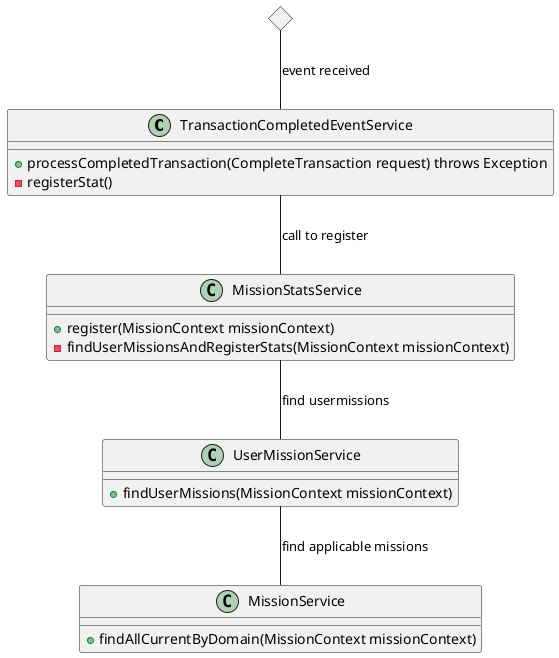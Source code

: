 .promo-engine-class
[plantuml]
----

@startuml
diamond start
class TransactionCompletedEventService {
  +processCompletedTransaction(CompleteTransaction request) throws Exception
  -registerStat()
}
start -- TransactionCompletedEventService: event received

class MissionStatsService {
  +register(MissionContext missionContext)
  -findUserMissionsAndRegisterStats(MissionContext missionContext)
}

TransactionCompletedEventService -- MissionStatsService: call to register

class UserMissionService {
  +findUserMissions(MissionContext missionContext)
}

MissionStatsService -- UserMissionService: find usermissions

class MissionService {
  +findAllCurrentByDomain(MissionContext missionContext)
}
UserMissionService -- MissionService: find applicable missions
@enduml

----